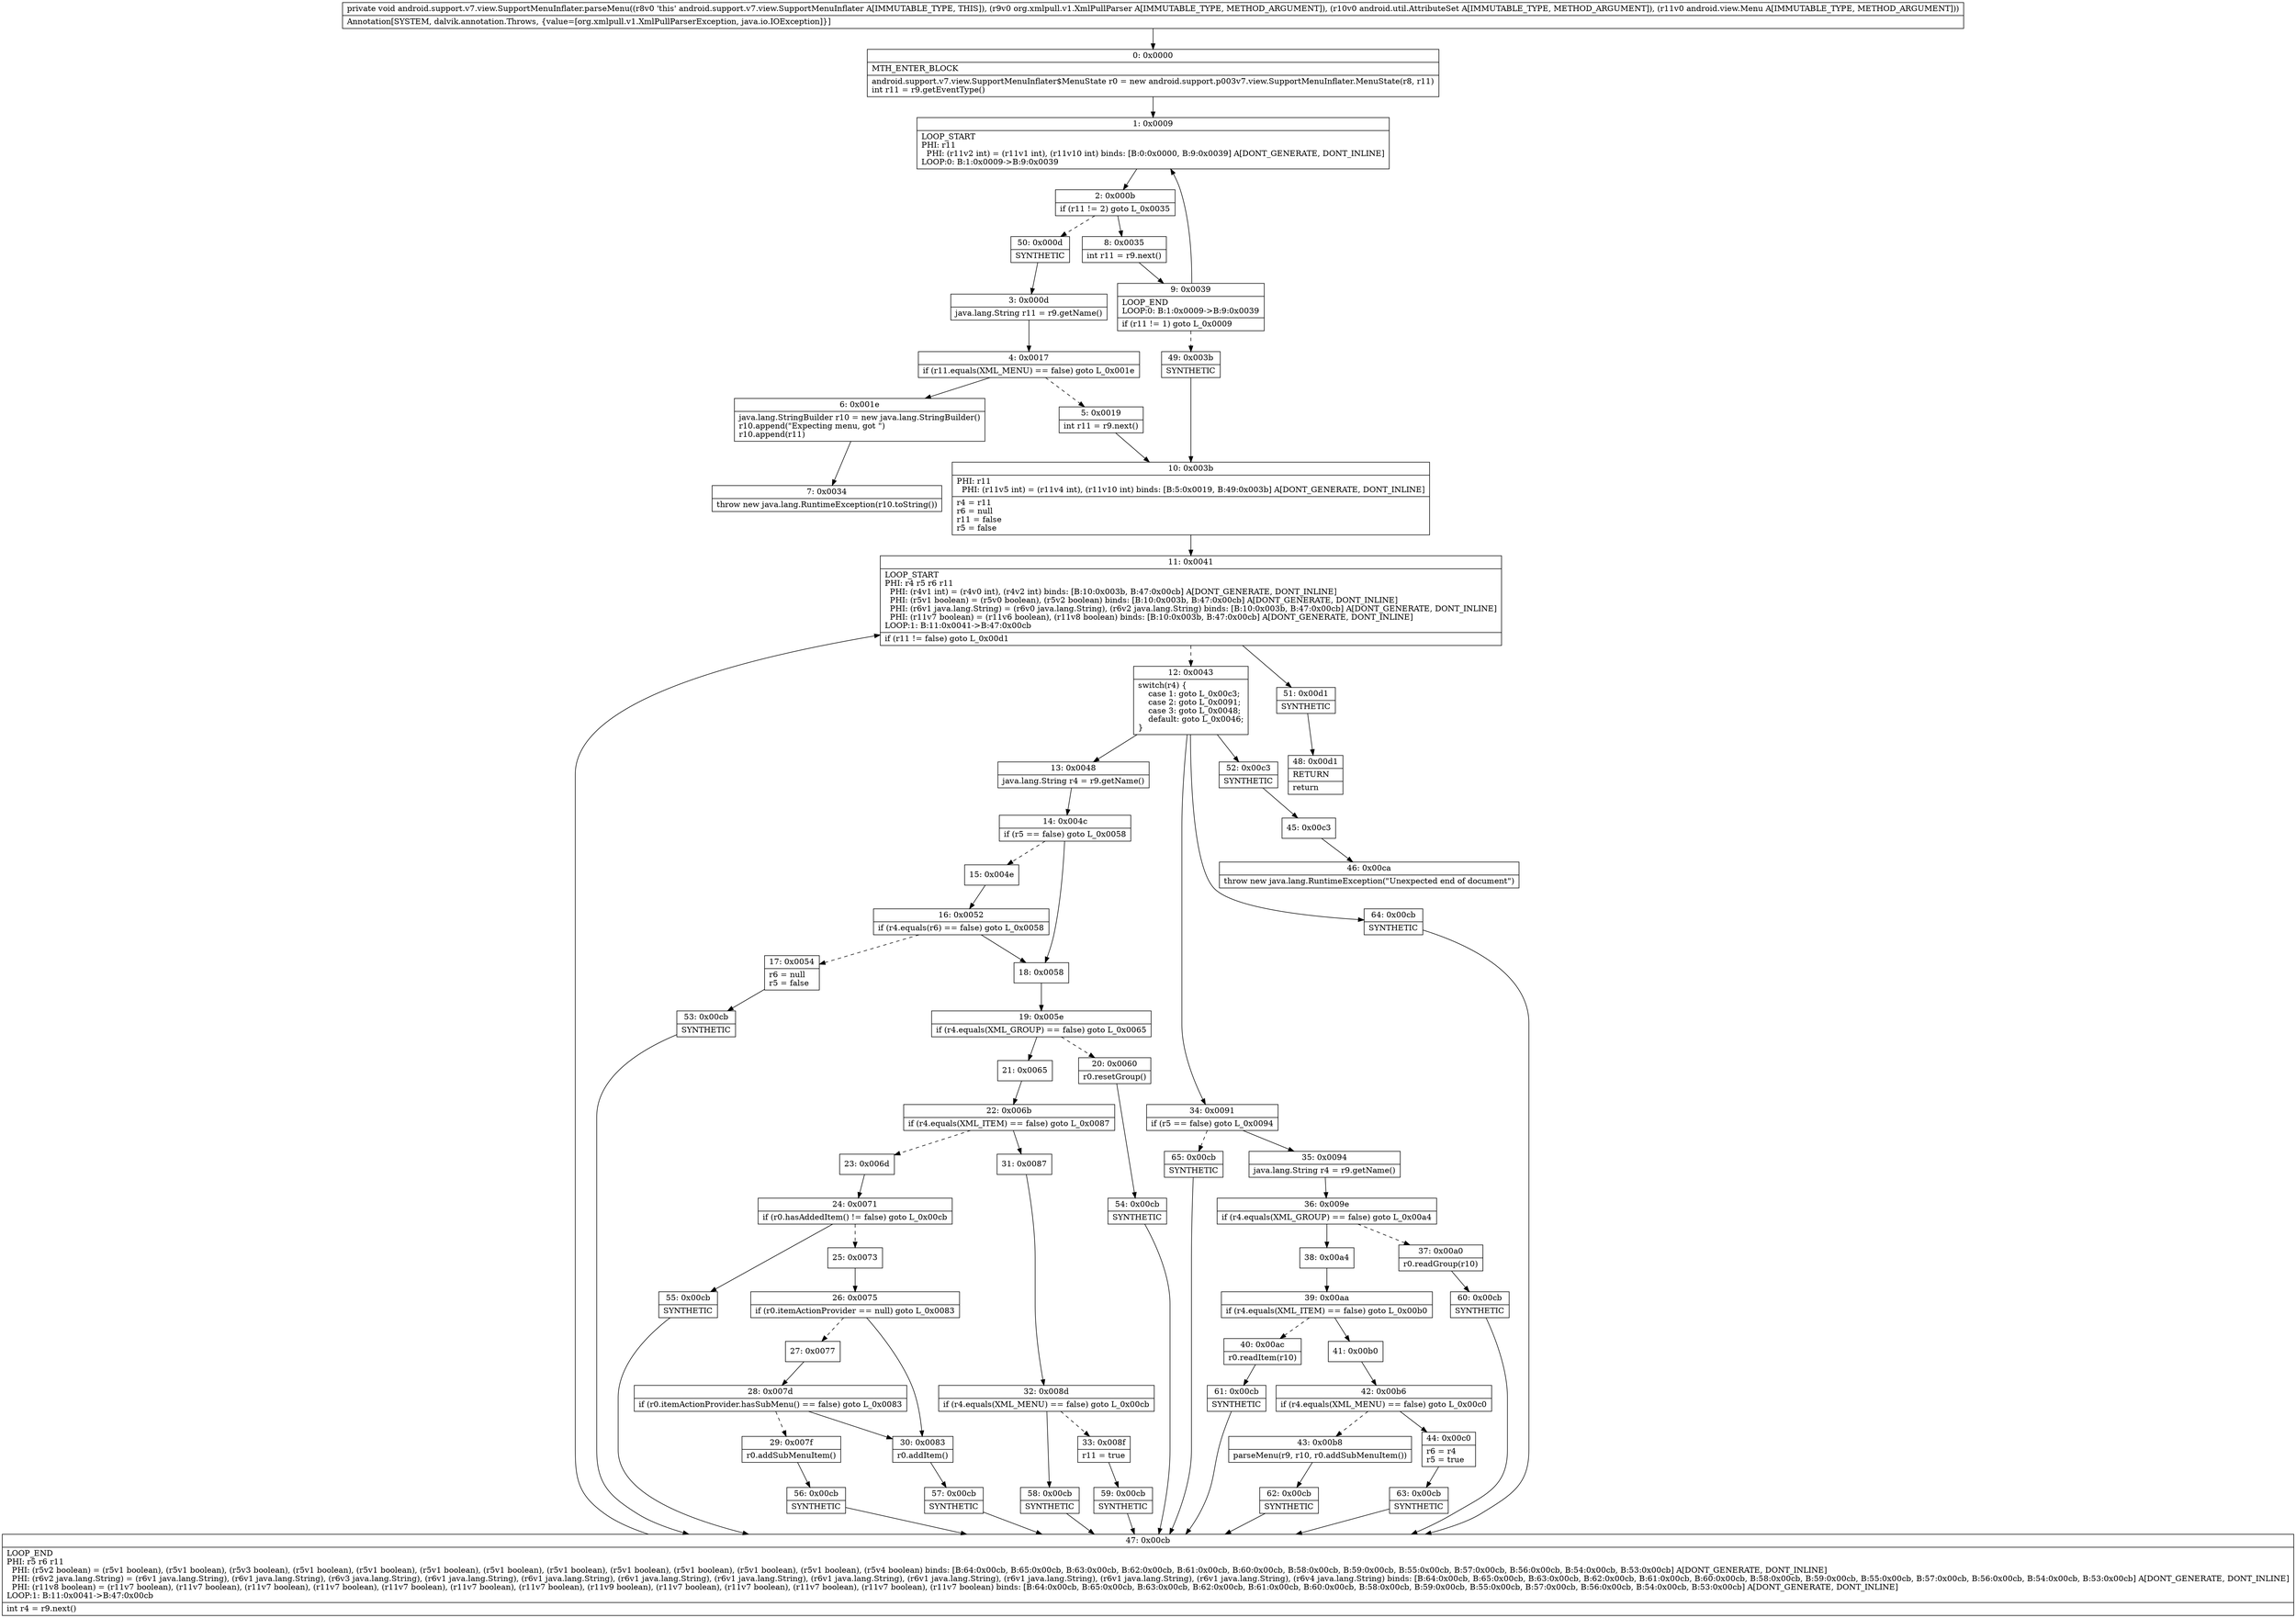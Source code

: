 digraph "CFG forandroid.support.v7.view.SupportMenuInflater.parseMenu(Lorg\/xmlpull\/v1\/XmlPullParser;Landroid\/util\/AttributeSet;Landroid\/view\/Menu;)V" {
Node_0 [shape=record,label="{0\:\ 0x0000|MTH_ENTER_BLOCK\l|android.support.v7.view.SupportMenuInflater$MenuState r0 = new android.support.p003v7.view.SupportMenuInflater.MenuState(r8, r11)\lint r11 = r9.getEventType()\l}"];
Node_1 [shape=record,label="{1\:\ 0x0009|LOOP_START\lPHI: r11 \l  PHI: (r11v2 int) = (r11v1 int), (r11v10 int) binds: [B:0:0x0000, B:9:0x0039] A[DONT_GENERATE, DONT_INLINE]\lLOOP:0: B:1:0x0009\-\>B:9:0x0039\l}"];
Node_2 [shape=record,label="{2\:\ 0x000b|if (r11 != 2) goto L_0x0035\l}"];
Node_3 [shape=record,label="{3\:\ 0x000d|java.lang.String r11 = r9.getName()\l}"];
Node_4 [shape=record,label="{4\:\ 0x0017|if (r11.equals(XML_MENU) == false) goto L_0x001e\l}"];
Node_5 [shape=record,label="{5\:\ 0x0019|int r11 = r9.next()\l}"];
Node_6 [shape=record,label="{6\:\ 0x001e|java.lang.StringBuilder r10 = new java.lang.StringBuilder()\lr10.append(\"Expecting menu, got \")\lr10.append(r11)\l}"];
Node_7 [shape=record,label="{7\:\ 0x0034|throw new java.lang.RuntimeException(r10.toString())\l}"];
Node_8 [shape=record,label="{8\:\ 0x0035|int r11 = r9.next()\l}"];
Node_9 [shape=record,label="{9\:\ 0x0039|LOOP_END\lLOOP:0: B:1:0x0009\-\>B:9:0x0039\l|if (r11 != 1) goto L_0x0009\l}"];
Node_10 [shape=record,label="{10\:\ 0x003b|PHI: r11 \l  PHI: (r11v5 int) = (r11v4 int), (r11v10 int) binds: [B:5:0x0019, B:49:0x003b] A[DONT_GENERATE, DONT_INLINE]\l|r4 = r11\lr6 = null\lr11 = false\lr5 = false\l}"];
Node_11 [shape=record,label="{11\:\ 0x0041|LOOP_START\lPHI: r4 r5 r6 r11 \l  PHI: (r4v1 int) = (r4v0 int), (r4v2 int) binds: [B:10:0x003b, B:47:0x00cb] A[DONT_GENERATE, DONT_INLINE]\l  PHI: (r5v1 boolean) = (r5v0 boolean), (r5v2 boolean) binds: [B:10:0x003b, B:47:0x00cb] A[DONT_GENERATE, DONT_INLINE]\l  PHI: (r6v1 java.lang.String) = (r6v0 java.lang.String), (r6v2 java.lang.String) binds: [B:10:0x003b, B:47:0x00cb] A[DONT_GENERATE, DONT_INLINE]\l  PHI: (r11v7 boolean) = (r11v6 boolean), (r11v8 boolean) binds: [B:10:0x003b, B:47:0x00cb] A[DONT_GENERATE, DONT_INLINE]\lLOOP:1: B:11:0x0041\-\>B:47:0x00cb\l|if (r11 != false) goto L_0x00d1\l}"];
Node_12 [shape=record,label="{12\:\ 0x0043|switch(r4) \{\l    case 1: goto L_0x00c3;\l    case 2: goto L_0x0091;\l    case 3: goto L_0x0048;\l    default: goto L_0x0046;\l\}\l}"];
Node_13 [shape=record,label="{13\:\ 0x0048|java.lang.String r4 = r9.getName()\l}"];
Node_14 [shape=record,label="{14\:\ 0x004c|if (r5 == false) goto L_0x0058\l}"];
Node_15 [shape=record,label="{15\:\ 0x004e}"];
Node_16 [shape=record,label="{16\:\ 0x0052|if (r4.equals(r6) == false) goto L_0x0058\l}"];
Node_17 [shape=record,label="{17\:\ 0x0054|r6 = null\lr5 = false\l}"];
Node_18 [shape=record,label="{18\:\ 0x0058}"];
Node_19 [shape=record,label="{19\:\ 0x005e|if (r4.equals(XML_GROUP) == false) goto L_0x0065\l}"];
Node_20 [shape=record,label="{20\:\ 0x0060|r0.resetGroup()\l}"];
Node_21 [shape=record,label="{21\:\ 0x0065}"];
Node_22 [shape=record,label="{22\:\ 0x006b|if (r4.equals(XML_ITEM) == false) goto L_0x0087\l}"];
Node_23 [shape=record,label="{23\:\ 0x006d}"];
Node_24 [shape=record,label="{24\:\ 0x0071|if (r0.hasAddedItem() != false) goto L_0x00cb\l}"];
Node_25 [shape=record,label="{25\:\ 0x0073}"];
Node_26 [shape=record,label="{26\:\ 0x0075|if (r0.itemActionProvider == null) goto L_0x0083\l}"];
Node_27 [shape=record,label="{27\:\ 0x0077}"];
Node_28 [shape=record,label="{28\:\ 0x007d|if (r0.itemActionProvider.hasSubMenu() == false) goto L_0x0083\l}"];
Node_29 [shape=record,label="{29\:\ 0x007f|r0.addSubMenuItem()\l}"];
Node_30 [shape=record,label="{30\:\ 0x0083|r0.addItem()\l}"];
Node_31 [shape=record,label="{31\:\ 0x0087}"];
Node_32 [shape=record,label="{32\:\ 0x008d|if (r4.equals(XML_MENU) == false) goto L_0x00cb\l}"];
Node_33 [shape=record,label="{33\:\ 0x008f|r11 = true\l}"];
Node_34 [shape=record,label="{34\:\ 0x0091|if (r5 == false) goto L_0x0094\l}"];
Node_35 [shape=record,label="{35\:\ 0x0094|java.lang.String r4 = r9.getName()\l}"];
Node_36 [shape=record,label="{36\:\ 0x009e|if (r4.equals(XML_GROUP) == false) goto L_0x00a4\l}"];
Node_37 [shape=record,label="{37\:\ 0x00a0|r0.readGroup(r10)\l}"];
Node_38 [shape=record,label="{38\:\ 0x00a4}"];
Node_39 [shape=record,label="{39\:\ 0x00aa|if (r4.equals(XML_ITEM) == false) goto L_0x00b0\l}"];
Node_40 [shape=record,label="{40\:\ 0x00ac|r0.readItem(r10)\l}"];
Node_41 [shape=record,label="{41\:\ 0x00b0}"];
Node_42 [shape=record,label="{42\:\ 0x00b6|if (r4.equals(XML_MENU) == false) goto L_0x00c0\l}"];
Node_43 [shape=record,label="{43\:\ 0x00b8|parseMenu(r9, r10, r0.addSubMenuItem())\l}"];
Node_44 [shape=record,label="{44\:\ 0x00c0|r6 = r4\lr5 = true\l}"];
Node_45 [shape=record,label="{45\:\ 0x00c3}"];
Node_46 [shape=record,label="{46\:\ 0x00ca|throw new java.lang.RuntimeException(\"Unexpected end of document\")\l}"];
Node_47 [shape=record,label="{47\:\ 0x00cb|LOOP_END\lPHI: r5 r6 r11 \l  PHI: (r5v2 boolean) = (r5v1 boolean), (r5v1 boolean), (r5v3 boolean), (r5v1 boolean), (r5v1 boolean), (r5v1 boolean), (r5v1 boolean), (r5v1 boolean), (r5v1 boolean), (r5v1 boolean), (r5v1 boolean), (r5v1 boolean), (r5v4 boolean) binds: [B:64:0x00cb, B:65:0x00cb, B:63:0x00cb, B:62:0x00cb, B:61:0x00cb, B:60:0x00cb, B:58:0x00cb, B:59:0x00cb, B:55:0x00cb, B:57:0x00cb, B:56:0x00cb, B:54:0x00cb, B:53:0x00cb] A[DONT_GENERATE, DONT_INLINE]\l  PHI: (r6v2 java.lang.String) = (r6v1 java.lang.String), (r6v1 java.lang.String), (r6v3 java.lang.String), (r6v1 java.lang.String), (r6v1 java.lang.String), (r6v1 java.lang.String), (r6v1 java.lang.String), (r6v1 java.lang.String), (r6v1 java.lang.String), (r6v1 java.lang.String), (r6v1 java.lang.String), (r6v1 java.lang.String), (r6v4 java.lang.String) binds: [B:64:0x00cb, B:65:0x00cb, B:63:0x00cb, B:62:0x00cb, B:61:0x00cb, B:60:0x00cb, B:58:0x00cb, B:59:0x00cb, B:55:0x00cb, B:57:0x00cb, B:56:0x00cb, B:54:0x00cb, B:53:0x00cb] A[DONT_GENERATE, DONT_INLINE]\l  PHI: (r11v8 boolean) = (r11v7 boolean), (r11v7 boolean), (r11v7 boolean), (r11v7 boolean), (r11v7 boolean), (r11v7 boolean), (r11v7 boolean), (r11v9 boolean), (r11v7 boolean), (r11v7 boolean), (r11v7 boolean), (r11v7 boolean), (r11v7 boolean) binds: [B:64:0x00cb, B:65:0x00cb, B:63:0x00cb, B:62:0x00cb, B:61:0x00cb, B:60:0x00cb, B:58:0x00cb, B:59:0x00cb, B:55:0x00cb, B:57:0x00cb, B:56:0x00cb, B:54:0x00cb, B:53:0x00cb] A[DONT_GENERATE, DONT_INLINE]\lLOOP:1: B:11:0x0041\-\>B:47:0x00cb\l|int r4 = r9.next()\l}"];
Node_48 [shape=record,label="{48\:\ 0x00d1|RETURN\l|return\l}"];
Node_49 [shape=record,label="{49\:\ 0x003b|SYNTHETIC\l}"];
Node_50 [shape=record,label="{50\:\ 0x000d|SYNTHETIC\l}"];
Node_51 [shape=record,label="{51\:\ 0x00d1|SYNTHETIC\l}"];
Node_52 [shape=record,label="{52\:\ 0x00c3|SYNTHETIC\l}"];
Node_53 [shape=record,label="{53\:\ 0x00cb|SYNTHETIC\l}"];
Node_54 [shape=record,label="{54\:\ 0x00cb|SYNTHETIC\l}"];
Node_55 [shape=record,label="{55\:\ 0x00cb|SYNTHETIC\l}"];
Node_56 [shape=record,label="{56\:\ 0x00cb|SYNTHETIC\l}"];
Node_57 [shape=record,label="{57\:\ 0x00cb|SYNTHETIC\l}"];
Node_58 [shape=record,label="{58\:\ 0x00cb|SYNTHETIC\l}"];
Node_59 [shape=record,label="{59\:\ 0x00cb|SYNTHETIC\l}"];
Node_60 [shape=record,label="{60\:\ 0x00cb|SYNTHETIC\l}"];
Node_61 [shape=record,label="{61\:\ 0x00cb|SYNTHETIC\l}"];
Node_62 [shape=record,label="{62\:\ 0x00cb|SYNTHETIC\l}"];
Node_63 [shape=record,label="{63\:\ 0x00cb|SYNTHETIC\l}"];
Node_64 [shape=record,label="{64\:\ 0x00cb|SYNTHETIC\l}"];
Node_65 [shape=record,label="{65\:\ 0x00cb|SYNTHETIC\l}"];
MethodNode[shape=record,label="{private void android.support.v7.view.SupportMenuInflater.parseMenu((r8v0 'this' android.support.v7.view.SupportMenuInflater A[IMMUTABLE_TYPE, THIS]), (r9v0 org.xmlpull.v1.XmlPullParser A[IMMUTABLE_TYPE, METHOD_ARGUMENT]), (r10v0 android.util.AttributeSet A[IMMUTABLE_TYPE, METHOD_ARGUMENT]), (r11v0 android.view.Menu A[IMMUTABLE_TYPE, METHOD_ARGUMENT]))  | Annotation[SYSTEM, dalvik.annotation.Throws, \{value=[org.xmlpull.v1.XmlPullParserException, java.io.IOException]\}]\l}"];
MethodNode -> Node_0;
Node_0 -> Node_1;
Node_1 -> Node_2;
Node_2 -> Node_8;
Node_2 -> Node_50[style=dashed];
Node_3 -> Node_4;
Node_4 -> Node_5[style=dashed];
Node_4 -> Node_6;
Node_5 -> Node_10;
Node_6 -> Node_7;
Node_8 -> Node_9;
Node_9 -> Node_1;
Node_9 -> Node_49[style=dashed];
Node_10 -> Node_11;
Node_11 -> Node_12[style=dashed];
Node_11 -> Node_51;
Node_12 -> Node_13;
Node_12 -> Node_34;
Node_12 -> Node_52;
Node_12 -> Node_64;
Node_13 -> Node_14;
Node_14 -> Node_15[style=dashed];
Node_14 -> Node_18;
Node_15 -> Node_16;
Node_16 -> Node_17[style=dashed];
Node_16 -> Node_18;
Node_17 -> Node_53;
Node_18 -> Node_19;
Node_19 -> Node_20[style=dashed];
Node_19 -> Node_21;
Node_20 -> Node_54;
Node_21 -> Node_22;
Node_22 -> Node_23[style=dashed];
Node_22 -> Node_31;
Node_23 -> Node_24;
Node_24 -> Node_25[style=dashed];
Node_24 -> Node_55;
Node_25 -> Node_26;
Node_26 -> Node_27[style=dashed];
Node_26 -> Node_30;
Node_27 -> Node_28;
Node_28 -> Node_29[style=dashed];
Node_28 -> Node_30;
Node_29 -> Node_56;
Node_30 -> Node_57;
Node_31 -> Node_32;
Node_32 -> Node_33[style=dashed];
Node_32 -> Node_58;
Node_33 -> Node_59;
Node_34 -> Node_35;
Node_34 -> Node_65[style=dashed];
Node_35 -> Node_36;
Node_36 -> Node_37[style=dashed];
Node_36 -> Node_38;
Node_37 -> Node_60;
Node_38 -> Node_39;
Node_39 -> Node_40[style=dashed];
Node_39 -> Node_41;
Node_40 -> Node_61;
Node_41 -> Node_42;
Node_42 -> Node_43[style=dashed];
Node_42 -> Node_44;
Node_43 -> Node_62;
Node_44 -> Node_63;
Node_45 -> Node_46;
Node_47 -> Node_11;
Node_49 -> Node_10;
Node_50 -> Node_3;
Node_51 -> Node_48;
Node_52 -> Node_45;
Node_53 -> Node_47;
Node_54 -> Node_47;
Node_55 -> Node_47;
Node_56 -> Node_47;
Node_57 -> Node_47;
Node_58 -> Node_47;
Node_59 -> Node_47;
Node_60 -> Node_47;
Node_61 -> Node_47;
Node_62 -> Node_47;
Node_63 -> Node_47;
Node_64 -> Node_47;
Node_65 -> Node_47;
}

